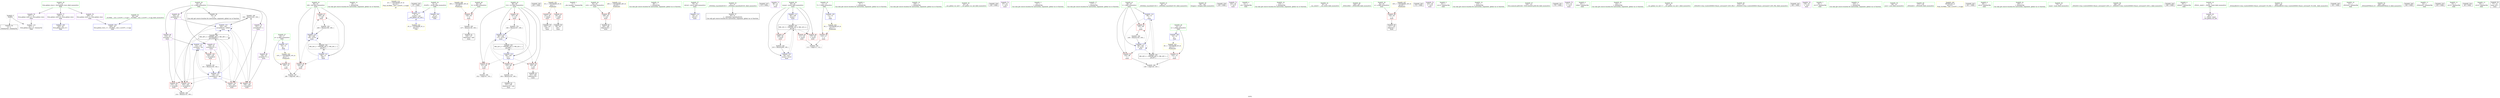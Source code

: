 digraph "SVFG" {
	label="SVFG";

	Node0x55e06db63520 [shape=record,color=grey,label="{NodeID: 0\nNullPtr}"];
	Node0x55e06db63520 -> Node0x55e06db6e3e0[style=solid];
	Node0x55e06db63520 -> Node0x55e06db6d200[style=solid];
	Node0x55e06db75ab0 [shape=record,color=grey,label="{NodeID: 180\n164 = Binary(163, 159, )\n}"];
	Node0x55e06db75ab0 -> Node0x55e06db72b50[style=solid];
	Node0x55e06db6d6a0 [shape=record,color=red,label="{NodeID: 97\n199\<--90\n\<--i28\nmain\n}"];
	Node0x55e06db6d6a0 -> Node0x55e06db75f30[style=solid];
	Node0x55e06db6aef0 [shape=record,color=green,label="{NodeID: 14\n38\<--1\n\<--dummyObj\nCan only get source location for instruction, argument, global var or function.}"];
	Node0x55e06db71530 [shape=record,color=black,label="{NodeID: 194\nMR_24V_2 = PHI(MR_24V_4, MR_24V_1, )\npts\{91 \}\n}"];
	Node0x55e06db71530 -> Node0x55e06db72cf0[style=dashed];
	Node0x55e06db6d300 [shape=record,color=blue,label="{NodeID: 111\n8\<--67\n_ZL2PI\<--call\n__cxx_global_var_init.1\n|{<s0>20}}"];
	Node0x55e06db6d300:s0 -> Node0x55e06db824d0[style=dashed,color=blue];
	Node0x55e06db6bb40 [shape=record,color=green,label="{NodeID: 28\n18\<--20\ns\<--s_field_insensitive\nGlob }"];
	Node0x55e06db6bb40 -> Node0x55e06db6e5b0[style=solid];
	Node0x55e06db6bb40 -> Node0x55e06db6ee30[style=solid];
	Node0x55e06db6bb40 -> Node0x55e06db6ef00[style=solid];
	Node0x55e06db6bb40 -> Node0x55e06db6efd0[style=solid];
	Node0x55e06db6bb40 -> Node0x55e06db6f0a0[style=solid];
	Node0x55e06db6bb40 -> Node0x55e06db6f170[style=solid];
	Node0x55e06db80450 [shape=record,color=yellow,style=double,label="{NodeID: 208\n18V_1 = ENCHI(MR_18V_0)\npts\{85 \}\nFun[main]}"];
	Node0x55e06db80450 -> Node0x55e06db70170[style=dashed];
	Node0x55e06db6c850 [shape=record,color=green,label="{NodeID: 42\n88\<--89\ni12\<--i12_field_insensitive\nmain\n}"];
	Node0x55e06db6c850 -> Node0x55e06db703e0[style=solid];
	Node0x55e06db6c850 -> Node0x55e06db704b0[style=solid];
	Node0x55e06db6c850 -> Node0x55e06db70580[style=solid];
	Node0x55e06db6c850 -> Node0x55e06db70650[style=solid];
	Node0x55e06db6c850 -> Node0x55e06db72a80[style=solid];
	Node0x55e06db6c850 -> Node0x55e06db72c20[style=solid];
	Node0x55e06db6e5b0 [shape=record,color=black,label="{NodeID: 56\n19\<--18\n\<--s\nCan only get source location for instruction, argument, global var or function.}"];
	Node0x55e06db89ea0 [shape=record,color=black,label="{NodeID: 236\n203 = PHI()\n}"];
	Node0x55e06db6f170 [shape=record,color=purple,label="{NodeID: 70\n191\<--18\narrayidx35\<--s\nmain\n}"];
	Node0x55e06db6f170 -> Node0x55e06db6db80[style=solid];
	Node0x55e06db6fd60 [shape=record,color=red,label="{NodeID: 84\n101\<--30\n\<--stdout\nmain\n}"];
	Node0x55e06db6fd60 -> Node0x55e06db6e880[style=solid];
	Node0x55e06db62b80 [shape=record,color=green,label="{NodeID: 1\n7\<--1\n__dso_handle\<--dummyObj\nGlob }"];
	Node0x55e06db75c30 [shape=record,color=grey,label="{NodeID: 181\n141 = Binary(140, 142, )\n}"];
	Node0x55e06db75c30 -> Node0x55e06db728e0[style=solid];
	Node0x55e06db6d770 [shape=record,color=red,label="{NodeID: 98\n189\<--92\n\<--a32\nmain\n}"];
	Node0x55e06db6d770 -> Node0x55e06db6ec90[style=solid];
	Node0x55e06db6af80 [shape=record,color=green,label="{NodeID: 15\n68\<--1\n\<--dummyObj\nCan only get source location for instruction, argument, global var or function.}"];
	Node0x55e06db71620 [shape=record,color=black,label="{NodeID: 195\nMR_28V_2 = PHI(MR_28V_6, MR_28V_1, )\npts\{200000 \}\n}"];
	Node0x55e06db71620 -> Node0x55e06db6d840[style=dashed];
	Node0x55e06db71620 -> Node0x55e06db6d9e0[style=dashed];
	Node0x55e06db71620 -> Node0x55e06db6dab0[style=dashed];
	Node0x55e06db71620 -> Node0x55e06db6db80[style=dashed];
	Node0x55e06db71620 -> Node0x55e06db72810[style=dashed];
	Node0x55e06db71620 -> Node0x55e06db72b50[style=dashed];
	Node0x55e06db71620 -> Node0x55e06db71620[style=dashed];
	Node0x55e06db6d3d0 [shape=record,color=blue,label="{NodeID: 112\n78\<--12\nretval\<--\nmain\n}"];
	Node0x55e06db6bc40 [shape=record,color=green,label="{NodeID: 29\n37\<--41\nllvm.global_ctors\<--llvm.global_ctors_field_insensitive\nGlob }"];
	Node0x55e06db6bc40 -> Node0x55e06db6f720[style=solid];
	Node0x55e06db6bc40 -> Node0x55e06db6f820[style=solid];
	Node0x55e06db6bc40 -> Node0x55e06db6f920[style=solid];
	Node0x55e06db6c920 [shape=record,color=green,label="{NodeID: 43\n90\<--91\ni28\<--i28_field_insensitive\nmain\n}"];
	Node0x55e06db6c920 -> Node0x55e06db6d5d0[style=solid];
	Node0x55e06db6c920 -> Node0x55e06db6d6a0[style=solid];
	Node0x55e06db6c920 -> Node0x55e06db72cf0[style=solid];
	Node0x55e06db6c920 -> Node0x55e06db72dc0[style=solid];
	Node0x55e06db6e6b0 [shape=record,color=black,label="{NodeID: 57\n50\<--51\n\<--_ZNSt8ios_base4InitD1Ev\nCan only get source location for instruction, argument, global var or function.}"];
	Node0x55e06db89f70 [shape=record,color=black,label="{NodeID: 237\n115 = PHI()\n}"];
	Node0x55e06db6f240 [shape=record,color=purple,label="{NodeID: 71\n96\<--21\n\<--.str\nmain\n}"];
	Node0x55e06db6fe30 [shape=record,color=red,label="{NodeID: 85\n111\<--80\n\<--ncase\nmain\n}"];
	Node0x55e06db6fe30 -> Node0x55e06db769b0[style=solid];
	Node0x55e06db63780 [shape=record,color=green,label="{NodeID: 2\n9\<--1\n\<--dummyObj\nCan only get source location for instruction, argument, global var or function.}"];
	Node0x55e06db75db0 [shape=record,color=grey,label="{NodeID: 182\n210 = Binary(209, 109, )\n}"];
	Node0x55e06db75db0 -> Node0x55e06db72e90[style=solid];
	Node0x55e06db6d840 [shape=record,color=red,label="{NodeID: 99\n133\<--132\n\<--arrayidx\nmain\n}"];
	Node0x55e06db6d840 -> Node0x55e06db763b0[style=solid];
	Node0x55e06db6b010 [shape=record,color=green,label="{NodeID: 16\n109\<--1\n\<--dummyObj\nCan only get source location for instruction, argument, global var or function.}"];
	Node0x55e06db6d4a0 [shape=record,color=blue,label="{NodeID: 113\n80\<--109\nncase\<--\nmain\n}"];
	Node0x55e06db6d4a0 -> Node0x55e06db7b1d0[style=dashed];
	Node0x55e06db6bd40 [shape=record,color=green,label="{NodeID: 30\n42\<--43\n__cxx_global_var_init\<--__cxx_global_var_init_field_insensitive\n}"];
	Node0x55e06db6c9f0 [shape=record,color=green,label="{NodeID: 44\n92\<--93\na32\<--a32_field_insensitive\nmain\n}"];
	Node0x55e06db6c9f0 -> Node0x55e06db6d770[style=solid];
	Node0x55e06db6e7b0 [shape=record,color=black,label="{NodeID: 58\n98\<--95\ncall\<--\nmain\n}"];
	Node0x55e06db8a040 [shape=record,color=black,label="{NodeID: 238\n128 = PHI()\n}"];
	Node0x55e06db6f310 [shape=record,color=purple,label="{NodeID: 72\n97\<--23\n\<--.str.2\nmain\n}"];
	Node0x55e06db6ff00 [shape=record,color=red,label="{NodeID: 86\n175\<--80\n\<--ncase\nmain\n}"];
	Node0x55e06db63ae0 [shape=record,color=green,label="{NodeID: 3\n12\<--1\n\<--dummyObj\nCan only get source location for instruction, argument, global var or function.}"];
	Node0x55e06db75f30 [shape=record,color=grey,label="{NodeID: 183\n200 = Binary(199, 109, )\n}"];
	Node0x55e06db75f30 -> Node0x55e06db72dc0[style=solid];
	Node0x55e06db6d910 [shape=record,color=red,label="{NodeID: 100\n140\<--139\n\<--arrayidx10\nmain\n}"];
	Node0x55e06db6d910 -> Node0x55e06db75c30[style=solid];
	Node0x55e06db6b0a0 [shape=record,color=green,label="{NodeID: 17\n117\<--1\n\<--dummyObj\nCan only get source location for instruction, argument, global var or function.}"];
	Node0x55e06db72740 [shape=record,color=blue,label="{NodeID: 114\n86\<--12\ni\<--\nmain\n}"];
	Node0x55e06db72740 -> Node0x55e06db70240[style=dashed];
	Node0x55e06db72740 -> Node0x55e06db70310[style=dashed];
	Node0x55e06db72740 -> Node0x55e06db729b0[style=dashed];
	Node0x55e06db72740 -> Node0x55e06db70b30[style=dashed];
	Node0x55e06db6be40 [shape=record,color=green,label="{NodeID: 31\n46\<--47\n_ZNSt8ios_base4InitC1Ev\<--_ZNSt8ios_base4InitC1Ev_field_insensitive\n}"];
	Node0x55e06db6cac0 [shape=record,color=green,label="{NodeID: 45\n99\<--100\nfreopen\<--freopen_field_insensitive\n}"];
	Node0x55e06db6e880 [shape=record,color=black,label="{NodeID: 59\n104\<--101\ncall1\<--\nmain\n}"];
	Node0x55e06db8a1a0 [shape=record,color=black,label="{NodeID: 239\n129 = PHI()\n}"];
	Node0x55e06db6f3e0 [shape=record,color=purple,label="{NodeID: 73\n102\<--26\n\<--.str.3\nmain\n}"];
	Node0x55e06db6ffd0 [shape=record,color=red,label="{NodeID: 87\n209\<--80\n\<--ncase\nmain\n}"];
	Node0x55e06db6ffd0 -> Node0x55e06db75db0[style=solid];
	Node0x55e06db62350 [shape=record,color=green,label="{NodeID: 4\n21\<--1\n.str\<--dummyObj\nGlob }"];
	Node0x55e06db760b0 [shape=record,color=grey,label="{NodeID: 184\n146 = Binary(145, 109, )\n}"];
	Node0x55e06db760b0 -> Node0x55e06db729b0[style=solid];
	Node0x55e06db6d9e0 [shape=record,color=red,label="{NodeID: 101\n159\<--158\n\<--arrayidx17\nmain\n}"];
	Node0x55e06db6d9e0 -> Node0x55e06db75ab0[style=solid];
	Node0x55e06db6b170 [shape=record,color=green,label="{NodeID: 18\n118\<--1\n\<--dummyObj\nCan only get source location for instruction, argument, global var or function.}"];
	Node0x55e06db72810 [shape=record,color=blue,label="{NodeID: 115\n132\<--134\narrayidx\<--inc\nmain\n}"];
	Node0x55e06db72810 -> Node0x55e06db6d910[style=dashed];
	Node0x55e06db72810 -> Node0x55e06db728e0[style=dashed];
	Node0x55e06db6bf40 [shape=record,color=green,label="{NodeID: 32\n52\<--53\n__cxa_atexit\<--__cxa_atexit_field_insensitive\n}"];
	Node0x55e06db807d0 [shape=record,color=yellow,style=double,label="{NodeID: 212\n26V_1 = ENCHI(MR_26V_0)\npts\{93 \}\nFun[main]}"];
	Node0x55e06db807d0 -> Node0x55e06db6d770[style=dashed];
	Node0x55e06db6cbc0 [shape=record,color=green,label="{NodeID: 46\n106\<--107\n_ZNSirsERi\<--_ZNSirsERi_field_insensitive\n}"];
	Node0x55e06db6e950 [shape=record,color=black,label="{NodeID: 60\n131\<--130\nidxprom\<--\nmain\n}"];
	Node0x55e06db8a270 [shape=record,color=black,label="{NodeID: 240\n172 = PHI()\n}"];
	Node0x55e06db6f4b0 [shape=record,color=purple,label="{NodeID: 74\n103\<--28\n\<--.str.4\nmain\n}"];
	Node0x55e06db700a0 [shape=record,color=red,label="{NodeID: 88\n130\<--82\n\<--a\nmain\n}"];
	Node0x55e06db700a0 -> Node0x55e06db6e950[style=solid];
	Node0x55e06db623e0 [shape=record,color=green,label="{NodeID: 5\n23\<--1\n.str.2\<--dummyObj\nGlob }"];
	Node0x55e06db76230 [shape=record,color=grey,label="{NodeID: 185\n137 = Binary(136, 109, )\n}"];
	Node0x55e06db76230 -> Node0x55e06db6ea20[style=solid];
	Node0x55e06db6dab0 [shape=record,color=red,label="{NodeID: 102\n163\<--162\n\<--arrayidx19\nmain\n}"];
	Node0x55e06db6dab0 -> Node0x55e06db75ab0[style=solid];
	Node0x55e06db6b240 [shape=record,color=green,label="{NodeID: 19\n119\<--1\n\<--dummyObj\nCan only get source location for instruction, argument, global var or function.}"];
	Node0x55e06db728e0 [shape=record,color=blue,label="{NodeID: 116\n139\<--141\narrayidx10\<--dec\nmain\n}"];
	Node0x55e06db728e0 -> Node0x55e06db6d840[style=dashed];
	Node0x55e06db728e0 -> Node0x55e06db6d9e0[style=dashed];
	Node0x55e06db728e0 -> Node0x55e06db6dab0[style=dashed];
	Node0x55e06db728e0 -> Node0x55e06db6db80[style=dashed];
	Node0x55e06db728e0 -> Node0x55e06db72810[style=dashed];
	Node0x55e06db728e0 -> Node0x55e06db72b50[style=dashed];
	Node0x55e06db728e0 -> Node0x55e06db71620[style=dashed];
	Node0x55e06db6c040 [shape=record,color=green,label="{NodeID: 33\n51\<--57\n_ZNSt8ios_base4InitD1Ev\<--_ZNSt8ios_base4InitD1Ev_field_insensitive\n}"];
	Node0x55e06db6c040 -> Node0x55e06db6e6b0[style=solid];
	Node0x55e06db6ccc0 [shape=record,color=green,label="{NodeID: 47\n120\<--121\nllvm.memset.p0i8.i64\<--llvm.memset.p0i8.i64_field_insensitive\n}"];
	Node0x55e06db6ea20 [shape=record,color=black,label="{NodeID: 61\n138\<--137\nidxprom9\<--add\nmain\n}"];
	Node0x55e06db8a3a0 [shape=record,color=black,label="{NodeID: 241\n176 = PHI()\n}"];
	Node0x55e06db6f580 [shape=record,color=purple,label="{NodeID: 75\n171\<--33\n\<--.str.5\nmain\n}"];
	Node0x55e06db70170 [shape=record,color=red,label="{NodeID: 89\n136\<--84\n\<--b\nmain\n}"];
	Node0x55e06db70170 -> Node0x55e06db76230[style=solid];
	Node0x55e06db6a680 [shape=record,color=green,label="{NodeID: 6\n25\<--1\nstdin\<--dummyObj\nGlob }"];
	Node0x55e06db763b0 [shape=record,color=grey,label="{NodeID: 186\n134 = Binary(133, 109, )\n}"];
	Node0x55e06db763b0 -> Node0x55e06db72810[style=solid];
	Node0x55e06db6db80 [shape=record,color=red,label="{NodeID: 103\n192\<--191\n\<--arrayidx35\nmain\n}"];
	Node0x55e06db6b340 [shape=record,color=green,label="{NodeID: 20\n142\<--1\n\<--dummyObj\nCan only get source location for instruction, argument, global var or function.}"];
	Node0x55e06db729b0 [shape=record,color=blue,label="{NodeID: 117\n86\<--146\ni\<--inc11\nmain\n}"];
	Node0x55e06db729b0 -> Node0x55e06db70240[style=dashed];
	Node0x55e06db729b0 -> Node0x55e06db70310[style=dashed];
	Node0x55e06db729b0 -> Node0x55e06db729b0[style=dashed];
	Node0x55e06db729b0 -> Node0x55e06db70b30[style=dashed];
	Node0x55e06db6c140 [shape=record,color=green,label="{NodeID: 34\n64\<--65\n__cxx_global_var_init.1\<--__cxx_global_var_init.1_field_insensitive\n}"];
	Node0x55e06db80990 [shape=record,color=yellow,style=double,label="{NodeID: 214\n2V_1 = ENCHI(MR_2V_0)\npts\{10 \}\nFun[_GLOBAL__sub_I_LoveYY_1_0.cpp]|{<s0>20}}"];
	Node0x55e06db80990:s0 -> Node0x55e06db6d300[style=dashed,color=red];
	Node0x55e06db6dde0 [shape=record,color=green,label="{NodeID: 48\n173\<--174\n_ZStlsISt11char_traitsIcEERSt13basic_ostreamIcT_ES5_PKc\<--_ZStlsISt11char_traitsIcEERSt13basic_ostreamIcT_ES5_PKc_field_insensitive\n}"];
	Node0x55e06db6eaf0 [shape=record,color=black,label="{NodeID: 62\n157\<--156\nidxprom16\<--sub\nmain\n}"];
	Node0x55e06db8a4a0 [shape=record,color=black,label="{NodeID: 242\n180 = PHI()\n}"];
	Node0x55e06db6f650 [shape=record,color=purple,label="{NodeID: 76\n179\<--35\n\<--.str.6\nmain\n}"];
	Node0x55e06db70240 [shape=record,color=red,label="{NodeID: 90\n124\<--86\n\<--i\nmain\n}"];
	Node0x55e06db70240 -> Node0x55e06db76830[style=solid];
	Node0x55e06db6a710 [shape=record,color=green,label="{NodeID: 7\n26\<--1\n.str.3\<--dummyObj\nGlob }"];
	Node0x55e06db76530 [shape=record,color=grey,label="{NodeID: 187\n186 = cmp(184, 185, )\n}"];
	Node0x55e06db6dc50 [shape=record,color=blue,label="{NodeID: 104\n8\<--9\n_ZL2PI\<--\nGlob }"];
	Node0x55e06db6b440 [shape=record,color=green,label="{NodeID: 21\n153\<--1\n\<--dummyObj\nCan only get source location for instruction, argument, global var or function.}"];
	Node0x55e06db7f3f0 [shape=record,color=yellow,style=double,label="{NodeID: 201\n4V_1 = ENCHI(MR_4V_0)\npts\{1 \}\nFun[main]}"];
	Node0x55e06db7f3f0 -> Node0x55e06db6fc90[style=dashed];
	Node0x55e06db7f3f0 -> Node0x55e06db6fd60[style=dashed];
	Node0x55e06db72a80 [shape=record,color=blue,label="{NodeID: 118\n88\<--109\ni12\<--\nmain\n}"];
	Node0x55e06db72a80 -> Node0x55e06db703e0[style=dashed];
	Node0x55e06db72a80 -> Node0x55e06db704b0[style=dashed];
	Node0x55e06db72a80 -> Node0x55e06db70580[style=dashed];
	Node0x55e06db72a80 -> Node0x55e06db70650[style=dashed];
	Node0x55e06db72a80 -> Node0x55e06db72c20[style=dashed];
	Node0x55e06db72a80 -> Node0x55e06db71030[style=dashed];
	Node0x55e06db6c240 [shape=record,color=green,label="{NodeID: 35\n69\<--70\nacos\<--acos_field_insensitive\n}"];
	Node0x55e06db6dee0 [shape=record,color=green,label="{NodeID: 49\n177\<--178\n_ZNSolsEi\<--_ZNSolsEi_field_insensitive\n}"];
	Node0x55e06db82150 [shape=record,color=yellow,style=double,label="{NodeID: 229\nRETMU(2V_2)\npts\{10 \}\nFun[_GLOBAL__sub_I_LoveYY_1_0.cpp]}"];
	Node0x55e06db6ebc0 [shape=record,color=black,label="{NodeID: 63\n161\<--160\nidxprom18\<--\nmain\n}"];
	Node0x55e06db8a570 [shape=record,color=black,label="{NodeID: 243\n181 = PHI()\n}"];
	Node0x55e06db6f720 [shape=record,color=purple,label="{NodeID: 77\n245\<--37\nllvm.global_ctors_0\<--llvm.global_ctors\nGlob }"];
	Node0x55e06db6f720 -> Node0x55e06db6d000[style=solid];
	Node0x55e06db70310 [shape=record,color=red,label="{NodeID: 91\n145\<--86\n\<--i\nmain\n}"];
	Node0x55e06db70310 -> Node0x55e06db760b0[style=solid];
	Node0x55e06db6a7a0 [shape=record,color=green,label="{NodeID: 8\n28\<--1\n.str.4\<--dummyObj\nGlob }"];
	Node0x55e06db766b0 [shape=record,color=grey,label="{NodeID: 188\n152 = cmp(151, 153, )\n}"];
	Node0x55e06db6dd50 [shape=record,color=blue,label="{NodeID: 105\n11\<--12\nT\<--\nGlob }"];
	Node0x55e06db6dd50 -> Node0x55e06db7ff10[style=dashed];
	Node0x55e06db6b540 [shape=record,color=green,label="{NodeID: 22\n195\<--1\n\<--dummyObj\nCan only get source location for instruction, argument, global var or function.}"];
	Node0x55e06db7ff10 [shape=record,color=yellow,style=double,label="{NodeID: 202\n6V_1 = ENCHI(MR_6V_0)\npts\{13 \}\nFun[main]}"];
	Node0x55e06db7ff10 -> Node0x55e06db6fa20[style=dashed];
	Node0x55e06db72b50 [shape=record,color=blue,label="{NodeID: 119\n162\<--164\narrayidx19\<--add20\nmain\n}"];
	Node0x55e06db72b50 -> Node0x55e06db6d9e0[style=dashed];
	Node0x55e06db72b50 -> Node0x55e06db6dab0[style=dashed];
	Node0x55e06db72b50 -> Node0x55e06db6db80[style=dashed];
	Node0x55e06db72b50 -> Node0x55e06db72b50[style=dashed];
	Node0x55e06db72b50 -> Node0x55e06db71620[style=dashed];
	Node0x55e06db6c340 [shape=record,color=green,label="{NodeID: 36\n75\<--76\nmain\<--main_field_insensitive\n}"];
	Node0x55e06db6dfe0 [shape=record,color=green,label="{NodeID: 50\n196\<--197\n_ZStlsISt11char_traitsIcEERSt13basic_ostreamIcT_ES5_c\<--_ZStlsISt11char_traitsIcEERSt13basic_ostreamIcT_ES5_c_field_insensitive\n}"];
	Node0x55e06db6ec90 [shape=record,color=black,label="{NodeID: 64\n190\<--189\nidxprom34\<--\nmain\n}"];
	Node0x55e06db8a640 [shape=record,color=black,label="{NodeID: 244\n188 = PHI()\n}"];
	Node0x55e06db6f820 [shape=record,color=purple,label="{NodeID: 78\n246\<--37\nllvm.global_ctors_1\<--llvm.global_ctors\nGlob }"];
	Node0x55e06db6f820 -> Node0x55e06db6d100[style=solid];
	Node0x55e06db703e0 [shape=record,color=red,label="{NodeID: 92\n151\<--88\n\<--i12\nmain\n}"];
	Node0x55e06db703e0 -> Node0x55e06db766b0[style=solid];
	Node0x55e06db6ac20 [shape=record,color=green,label="{NodeID: 9\n30\<--1\nstdout\<--dummyObj\nGlob }"];
	Node0x55e06db76830 [shape=record,color=grey,label="{NodeID: 189\n126 = cmp(124, 125, )\n}"];
	Node0x55e06db6ce00 [shape=record,color=blue,label="{NodeID: 106\n14\<--12\nn\<--\nGlob }"];
	Node0x55e06db6ce00 -> Node0x55e06db7fff0[style=dashed];
	Node0x55e06db6b640 [shape=record,color=green,label="{NodeID: 23\n4\<--6\n_ZStL8__ioinit\<--_ZStL8__ioinit_field_insensitive\nGlob }"];
	Node0x55e06db6b640 -> Node0x55e06db6ed60[style=solid];
	Node0x55e06db7fff0 [shape=record,color=yellow,style=double,label="{NodeID: 203\n8V_1 = ENCHI(MR_8V_0)\npts\{15 \}\nFun[main]}"];
	Node0x55e06db7fff0 -> Node0x55e06db6faf0[style=dashed];
	Node0x55e06db72c20 [shape=record,color=blue,label="{NodeID: 120\n88\<--168\ni12\<--inc22\nmain\n}"];
	Node0x55e06db72c20 -> Node0x55e06db703e0[style=dashed];
	Node0x55e06db72c20 -> Node0x55e06db704b0[style=dashed];
	Node0x55e06db72c20 -> Node0x55e06db70580[style=dashed];
	Node0x55e06db72c20 -> Node0x55e06db70650[style=dashed];
	Node0x55e06db72c20 -> Node0x55e06db72c20[style=dashed];
	Node0x55e06db72c20 -> Node0x55e06db71030[style=dashed];
	Node0x55e06db6c440 [shape=record,color=green,label="{NodeID: 37\n78\<--79\nretval\<--retval_field_insensitive\nmain\n}"];
	Node0x55e06db6c440 -> Node0x55e06db6d3d0[style=solid];
	Node0x55e06db6e0e0 [shape=record,color=green,label="{NodeID: 51\n204\<--205\n_ZSt4endlIcSt11char_traitsIcEERSt13basic_ostreamIT_T0_ES6_\<--_ZSt4endlIcSt11char_traitsIcEERSt13basic_ostreamIT_T0_ES6__field_insensitive\n}"];
	Node0x55e06db6ed60 [shape=record,color=purple,label="{NodeID: 65\n48\<--4\n\<--_ZStL8__ioinit\n__cxx_global_var_init\n}"];
	Node0x55e06db8a740 [shape=record,color=black,label="{NodeID: 245\n193 = PHI()\n}"];
	Node0x55e06db6f920 [shape=record,color=purple,label="{NodeID: 79\n247\<--37\nllvm.global_ctors_2\<--llvm.global_ctors\nGlob }"];
	Node0x55e06db6f920 -> Node0x55e06db6d200[style=solid];
	Node0x55e06db704b0 [shape=record,color=red,label="{NodeID: 93\n155\<--88\n\<--i12\nmain\n}"];
	Node0x55e06db704b0 -> Node0x55e06db75930[style=solid];
	Node0x55e06db6acb0 [shape=record,color=green,label="{NodeID: 10\n31\<--1\n_ZSt3cin\<--dummyObj\nGlob }"];
	Node0x55e06db769b0 [shape=record,color=grey,label="{NodeID: 190\n113 = cmp(111, 112, )\n}"];
	Node0x55e06db6cf00 [shape=record,color=blue,label="{NodeID: 107\n16\<--12\np\<--\nGlob }"];
	Node0x55e06db6cf00 -> Node0x55e06db800d0[style=dashed];
	Node0x55e06db6b740 [shape=record,color=green,label="{NodeID: 24\n8\<--10\n_ZL2PI\<--_ZL2PI_field_insensitive\nGlob }"];
	Node0x55e06db6b740 -> Node0x55e06db6dc50[style=solid];
	Node0x55e06db6b740 -> Node0x55e06db6d300[style=solid];
	Node0x55e06db800d0 [shape=record,color=yellow,style=double,label="{NodeID: 204\n10V_1 = ENCHI(MR_10V_0)\npts\{17 \}\nFun[main]}"];
	Node0x55e06db800d0 -> Node0x55e06db6fbc0[style=dashed];
	Node0x55e06db72cf0 [shape=record,color=blue,label="{NodeID: 121\n90\<--12\ni28\<--\nmain\n}"];
	Node0x55e06db72cf0 -> Node0x55e06db6d5d0[style=dashed];
	Node0x55e06db72cf0 -> Node0x55e06db6d6a0[style=dashed];
	Node0x55e06db72cf0 -> Node0x55e06db72dc0[style=dashed];
	Node0x55e06db72cf0 -> Node0x55e06db71530[style=dashed];
	Node0x55e06db6c510 [shape=record,color=green,label="{NodeID: 38\n80\<--81\nncase\<--ncase_field_insensitive\nmain\n}"];
	Node0x55e06db6c510 -> Node0x55e06db6fe30[style=solid];
	Node0x55e06db6c510 -> Node0x55e06db6ff00[style=solid];
	Node0x55e06db6c510 -> Node0x55e06db6ffd0[style=solid];
	Node0x55e06db6c510 -> Node0x55e06db6d4a0[style=solid];
	Node0x55e06db6c510 -> Node0x55e06db72e90[style=solid];
	Node0x55e06db6e1e0 [shape=record,color=green,label="{NodeID: 52\n206\<--207\n_ZNSolsEPFRSoS_E\<--_ZNSolsEPFRSoS_E_field_insensitive\n}"];
	Node0x55e06db824d0 [shape=record,color=yellow,style=double,label="{NodeID: 232\n2V_2 = CSCHI(MR_2V_1)\npts\{10 \}\nCS[]}"];
	Node0x55e06db6ee30 [shape=record,color=purple,label="{NodeID: 66\n132\<--18\narrayidx\<--s\nmain\n}"];
	Node0x55e06db6ee30 -> Node0x55e06db6d840[style=solid];
	Node0x55e06db6ee30 -> Node0x55e06db72810[style=solid];
	Node0x55e06db8a9c0 [shape=record,color=black,label="{NodeID: 246\n194 = PHI()\n}"];
	Node0x55e06db6fa20 [shape=record,color=red,label="{NodeID: 80\n112\<--11\n\<--T\nmain\n}"];
	Node0x55e06db6fa20 -> Node0x55e06db769b0[style=solid];
	Node0x55e06db70580 [shape=record,color=red,label="{NodeID: 94\n160\<--88\n\<--i12\nmain\n}"];
	Node0x55e06db70580 -> Node0x55e06db6ebc0[style=solid];
	Node0x55e06db6ad40 [shape=record,color=green,label="{NodeID: 11\n32\<--1\n_ZSt4cout\<--dummyObj\nGlob }"];
	Node0x55e06db7b1d0 [shape=record,color=black,label="{NodeID: 191\nMR_14V_3 = PHI(MR_14V_4, MR_14V_2, )\npts\{81 \}\n}"];
	Node0x55e06db7b1d0 -> Node0x55e06db6fe30[style=dashed];
	Node0x55e06db7b1d0 -> Node0x55e06db6ff00[style=dashed];
	Node0x55e06db7b1d0 -> Node0x55e06db6ffd0[style=dashed];
	Node0x55e06db7b1d0 -> Node0x55e06db72e90[style=dashed];
	Node0x55e06db6d000 [shape=record,color=blue,label="{NodeID: 108\n245\<--38\nllvm.global_ctors_0\<--\nGlob }"];
	Node0x55e06db6b840 [shape=record,color=green,label="{NodeID: 25\n11\<--13\nT\<--T_field_insensitive\nGlob }"];
	Node0x55e06db6b840 -> Node0x55e06db6fa20[style=solid];
	Node0x55e06db6b840 -> Node0x55e06db6dd50[style=solid];
	Node0x55e06db72dc0 [shape=record,color=blue,label="{NodeID: 122\n90\<--200\ni28\<--inc39\nmain\n}"];
	Node0x55e06db72dc0 -> Node0x55e06db6d5d0[style=dashed];
	Node0x55e06db72dc0 -> Node0x55e06db6d6a0[style=dashed];
	Node0x55e06db72dc0 -> Node0x55e06db72dc0[style=dashed];
	Node0x55e06db72dc0 -> Node0x55e06db71530[style=dashed];
	Node0x55e06db6c5e0 [shape=record,color=green,label="{NodeID: 39\n82\<--83\na\<--a_field_insensitive\nmain\n}"];
	Node0x55e06db6c5e0 -> Node0x55e06db700a0[style=solid];
	Node0x55e06db6e2e0 [shape=record,color=green,label="{NodeID: 53\n39\<--240\n_GLOBAL__sub_I_LoveYY_1_0.cpp\<--_GLOBAL__sub_I_LoveYY_1_0.cpp_field_insensitive\n}"];
	Node0x55e06db6e2e0 -> Node0x55e06db6d100[style=solid];
	Node0x55e06db89b40 [shape=record,color=black,label="{NodeID: 233\n105 = PHI()\n}"];
	Node0x55e06db6ef00 [shape=record,color=purple,label="{NodeID: 67\n139\<--18\narrayidx10\<--s\nmain\n}"];
	Node0x55e06db6ef00 -> Node0x55e06db6d910[style=solid];
	Node0x55e06db6ef00 -> Node0x55e06db728e0[style=solid];
	Node0x55e06db6faf0 [shape=record,color=red,label="{NodeID: 81\n125\<--14\n\<--n\nmain\n}"];
	Node0x55e06db6faf0 -> Node0x55e06db76830[style=solid];
	Node0x55e06db757b0 [shape=record,color=grey,label="{NodeID: 178\n168 = Binary(167, 109, )\n}"];
	Node0x55e06db757b0 -> Node0x55e06db72c20[style=solid];
	Node0x55e06db70650 [shape=record,color=red,label="{NodeID: 95\n167\<--88\n\<--i12\nmain\n}"];
	Node0x55e06db70650 -> Node0x55e06db757b0[style=solid];
	Node0x55e06db6add0 [shape=record,color=green,label="{NodeID: 12\n33\<--1\n.str.5\<--dummyObj\nGlob }"];
	Node0x55e06db70b30 [shape=record,color=black,label="{NodeID: 192\nMR_20V_2 = PHI(MR_20V_4, MR_20V_1, )\npts\{87 \}\n}"];
	Node0x55e06db70b30 -> Node0x55e06db72740[style=dashed];
	Node0x55e06db6d100 [shape=record,color=blue,label="{NodeID: 109\n246\<--39\nllvm.global_ctors_1\<--_GLOBAL__sub_I_LoveYY_1_0.cpp\nGlob }"];
	Node0x55e06db6b940 [shape=record,color=green,label="{NodeID: 26\n14\<--15\nn\<--n_field_insensitive\nGlob }"];
	Node0x55e06db6b940 -> Node0x55e06db6faf0[style=solid];
	Node0x55e06db6b940 -> Node0x55e06db6ce00[style=solid];
	Node0x55e06db72e90 [shape=record,color=blue,label="{NodeID: 123\n80\<--210\nncase\<--inc43\nmain\n}"];
	Node0x55e06db72e90 -> Node0x55e06db7b1d0[style=dashed];
	Node0x55e06db6c6b0 [shape=record,color=green,label="{NodeID: 40\n84\<--85\nb\<--b_field_insensitive\nmain\n}"];
	Node0x55e06db6c6b0 -> Node0x55e06db70170[style=solid];
	Node0x55e06db6e3e0 [shape=record,color=black,label="{NodeID: 54\n2\<--3\ndummyVal\<--dummyVal\n}"];
	Node0x55e06db89c40 [shape=record,color=black,label="{NodeID: 234\n49 = PHI()\n}"];
	Node0x55e06db6efd0 [shape=record,color=purple,label="{NodeID: 68\n158\<--18\narrayidx17\<--s\nmain\n}"];
	Node0x55e06db6efd0 -> Node0x55e06db6d9e0[style=solid];
	Node0x55e06db6fbc0 [shape=record,color=red,label="{NodeID: 82\n185\<--16\n\<--p\nmain\n}"];
	Node0x55e06db6fbc0 -> Node0x55e06db76530[style=solid];
	Node0x55e06db75930 [shape=record,color=grey,label="{NodeID: 179\n156 = Binary(155, 109, )\n}"];
	Node0x55e06db75930 -> Node0x55e06db6eaf0[style=solid];
	Node0x55e06db6d5d0 [shape=record,color=red,label="{NodeID: 96\n184\<--90\n\<--i28\nmain\n}"];
	Node0x55e06db6d5d0 -> Node0x55e06db76530[style=solid];
	Node0x55e06db6ae60 [shape=record,color=green,label="{NodeID: 13\n35\<--1\n.str.6\<--dummyObj\nGlob }"];
	Node0x55e06db71030 [shape=record,color=black,label="{NodeID: 193\nMR_22V_2 = PHI(MR_22V_4, MR_22V_1, )\npts\{89 \}\n}"];
	Node0x55e06db71030 -> Node0x55e06db72a80[style=dashed];
	Node0x55e06db6d200 [shape=record,color=blue, style = dotted,label="{NodeID: 110\n247\<--3\nllvm.global_ctors_2\<--dummyVal\nGlob }"];
	Node0x55e06db6ba40 [shape=record,color=green,label="{NodeID: 27\n16\<--17\np\<--p_field_insensitive\nGlob }"];
	Node0x55e06db6ba40 -> Node0x55e06db6fbc0[style=solid];
	Node0x55e06db6ba40 -> Node0x55e06db6cf00[style=solid];
	Node0x55e06db80370 [shape=record,color=yellow,style=double,label="{NodeID: 207\n16V_1 = ENCHI(MR_16V_0)\npts\{83 \}\nFun[main]}"];
	Node0x55e06db80370 -> Node0x55e06db700a0[style=dashed];
	Node0x55e06db6c780 [shape=record,color=green,label="{NodeID: 41\n86\<--87\ni\<--i_field_insensitive\nmain\n}"];
	Node0x55e06db6c780 -> Node0x55e06db70240[style=solid];
	Node0x55e06db6c780 -> Node0x55e06db70310[style=solid];
	Node0x55e06db6c780 -> Node0x55e06db72740[style=solid];
	Node0x55e06db6c780 -> Node0x55e06db729b0[style=solid];
	Node0x55e06db6e4e0 [shape=record,color=black,label="{NodeID: 55\n77\<--12\nmain_ret\<--\nmain\n}"];
	Node0x55e06db89d40 [shape=record,color=black,label="{NodeID: 235\n67 = PHI()\n}"];
	Node0x55e06db89d40 -> Node0x55e06db6d300[style=solid];
	Node0x55e06db6f0a0 [shape=record,color=purple,label="{NodeID: 69\n162\<--18\narrayidx19\<--s\nmain\n}"];
	Node0x55e06db6f0a0 -> Node0x55e06db6dab0[style=solid];
	Node0x55e06db6f0a0 -> Node0x55e06db72b50[style=solid];
	Node0x55e06db6fc90 [shape=record,color=red,label="{NodeID: 83\n95\<--25\n\<--stdin\nmain\n}"];
	Node0x55e06db6fc90 -> Node0x55e06db6e7b0[style=solid];
}
